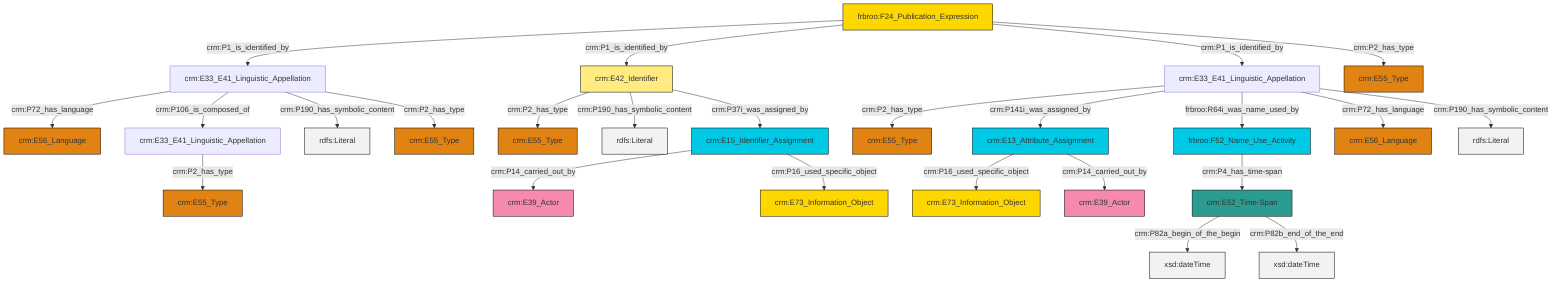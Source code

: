 graph TD
classDef Literal fill:#f2f2f2,stroke:#000000;
classDef CRM_Entity fill:#FFFFFF,stroke:#000000;
classDef Temporal_Entity fill:#00C9E6, stroke:#000000;
classDef Type fill:#E18312, stroke:#000000;
classDef Time-Span fill:#2C9C91, stroke:#000000;
classDef Appellation fill:#FFEB7F, stroke:#000000;
classDef Place fill:#008836, stroke:#000000;
classDef Persistent_Item fill:#B266B2, stroke:#000000;
classDef Conceptual_Object fill:#FFD700, stroke:#000000;
classDef Physical_Thing fill:#D2B48C, stroke:#000000;
classDef Actor fill:#f58aad, stroke:#000000;
classDef PC_Classes fill:#4ce600, stroke:#000000;
classDef Multi fill:#cccccc,stroke:#000000;

0["crm:E33_E41_Linguistic_Appellation"]:::Default -->|crm:P2_has_type| 1["crm:E55_Type"]:::Type
0["crm:E33_E41_Linguistic_Appellation"]:::Default -->|crm:P141i_was_assigned_by| 2["crm:E13_Attribute_Assignment"]:::Temporal_Entity
5["frbroo:F24_Publication_Expression"]:::Conceptual_Object -->|crm:P1_is_identified_by| 6["crm:E33_E41_Linguistic_Appellation"]:::Default
7["crm:E33_E41_Linguistic_Appellation"]:::Default -->|crm:P2_has_type| 8["crm:E55_Type"]:::Type
0["crm:E33_E41_Linguistic_Appellation"]:::Default -->|frbroo:R64i_was_name_used_by| 9["frbroo:F52_Name_Use_Activity"]:::Temporal_Entity
6["crm:E33_E41_Linguistic_Appellation"]:::Default -->|crm:P72_has_language| 10["crm:E56_Language"]:::Type
13["crm:E42_Identifier"]:::Appellation -->|crm:P2_has_type| 14["crm:E55_Type"]:::Type
6["crm:E33_E41_Linguistic_Appellation"]:::Default -->|crm:P106_is_composed_of| 7["crm:E33_E41_Linguistic_Appellation"]:::Default
9["frbroo:F52_Name_Use_Activity"]:::Temporal_Entity -->|crm:P4_has_time-span| 18["crm:E52_Time-Span"]:::Time-Span
13["crm:E42_Identifier"]:::Appellation -->|crm:P190_has_symbolic_content| 25[rdfs:Literal]:::Literal
13["crm:E42_Identifier"]:::Appellation -->|crm:P37i_was_assigned_by| 26["crm:E15_Identifier_Assignment"]:::Temporal_Entity
5["frbroo:F24_Publication_Expression"]:::Conceptual_Object -->|crm:P1_is_identified_by| 13["crm:E42_Identifier"]:::Appellation
26["crm:E15_Identifier_Assignment"]:::Temporal_Entity -->|crm:P14_carried_out_by| 11["crm:E39_Actor"]:::Actor
2["crm:E13_Attribute_Assignment"]:::Temporal_Entity -->|crm:P16_used_specific_object| 30["crm:E73_Information_Object"]:::Conceptual_Object
0["crm:E33_E41_Linguistic_Appellation"]:::Default -->|crm:P72_has_language| 3["crm:E56_Language"]:::Type
5["frbroo:F24_Publication_Expression"]:::Conceptual_Object -->|crm:P1_is_identified_by| 0["crm:E33_E41_Linguistic_Appellation"]:::Default
26["crm:E15_Identifier_Assignment"]:::Temporal_Entity -->|crm:P16_used_specific_object| 34["crm:E73_Information_Object"]:::Conceptual_Object
18["crm:E52_Time-Span"]:::Time-Span -->|crm:P82a_begin_of_the_begin| 36[xsd:dateTime]:::Literal
2["crm:E13_Attribute_Assignment"]:::Temporal_Entity -->|crm:P14_carried_out_by| 39["crm:E39_Actor"]:::Actor
0["crm:E33_E41_Linguistic_Appellation"]:::Default -->|crm:P190_has_symbolic_content| 42[rdfs:Literal]:::Literal
6["crm:E33_E41_Linguistic_Appellation"]:::Default -->|crm:P190_has_symbolic_content| 43[rdfs:Literal]:::Literal
6["crm:E33_E41_Linguistic_Appellation"]:::Default -->|crm:P2_has_type| 15["crm:E55_Type"]:::Type
5["frbroo:F24_Publication_Expression"]:::Conceptual_Object -->|crm:P2_has_type| 20["crm:E55_Type"]:::Type
18["crm:E52_Time-Span"]:::Time-Span -->|crm:P82b_end_of_the_end| 46[xsd:dateTime]:::Literal